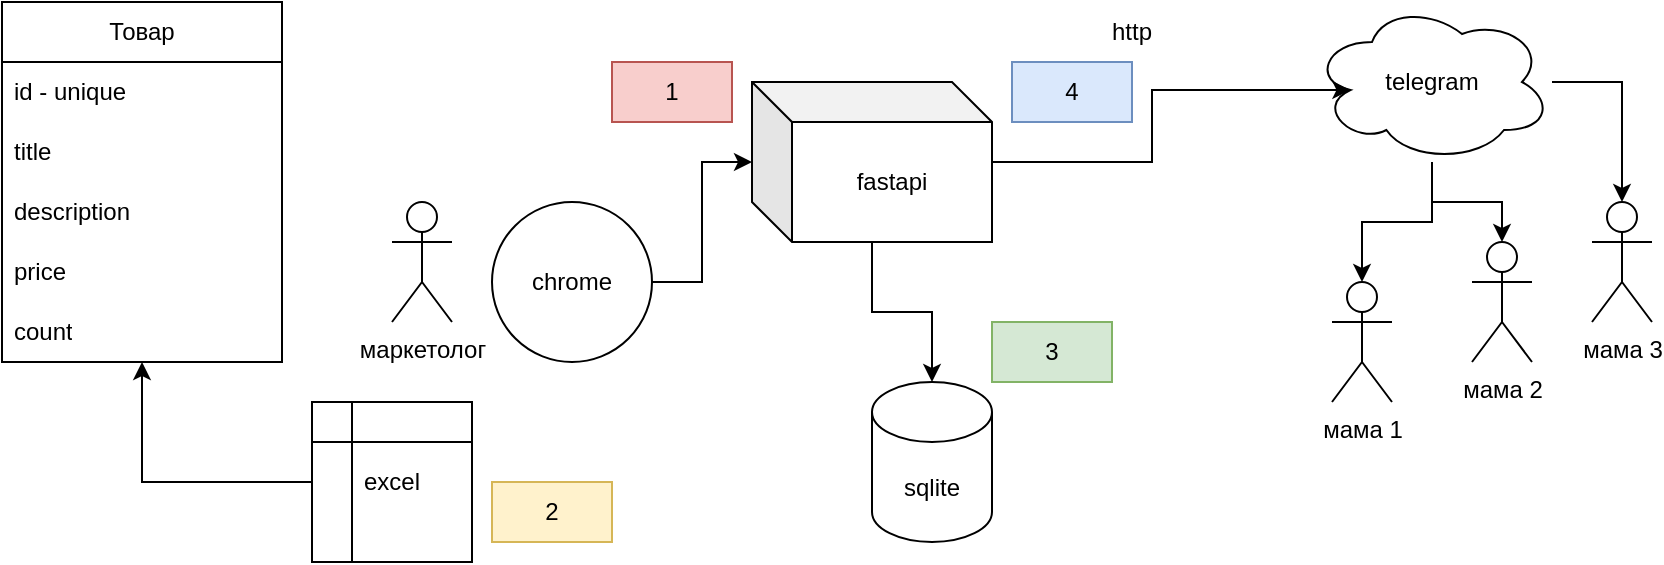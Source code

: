 <mxfile version="22.1.7" type="device">
  <diagram name="Page-1" id="ErTbKcqKZ2xhiDjPjbhf">
    <mxGraphModel dx="625" dy="345" grid="1" gridSize="10" guides="1" tooltips="1" connect="1" arrows="1" fold="1" page="1" pageScale="1" pageWidth="850" pageHeight="1100" math="0" shadow="0">
      <root>
        <mxCell id="0" />
        <mxCell id="1" parent="0" />
        <mxCell id="ws02KM892tS8xXt20fse-1" value="маркетолог" style="shape=umlActor;verticalLabelPosition=bottom;verticalAlign=top;html=1;outlineConnect=0;" vertex="1" parent="1">
          <mxGeometry x="220" y="180" width="30" height="60" as="geometry" />
        </mxCell>
        <mxCell id="ws02KM892tS8xXt20fse-13" style="edgeStyle=orthogonalEdgeStyle;rounded=0;orthogonalLoop=1;jettySize=auto;html=1;" edge="1" parent="1" source="ws02KM892tS8xXt20fse-2" target="ws02KM892tS8xXt20fse-7">
          <mxGeometry relative="1" as="geometry" />
        </mxCell>
        <mxCell id="ws02KM892tS8xXt20fse-2" value="excel" style="shape=internalStorage;whiteSpace=wrap;html=1;backgroundOutline=1;" vertex="1" parent="1">
          <mxGeometry x="180" y="280" width="80" height="80" as="geometry" />
        </mxCell>
        <mxCell id="ws02KM892tS8xXt20fse-7" value="Товар" style="swimlane;fontStyle=0;childLayout=stackLayout;horizontal=1;startSize=30;horizontalStack=0;resizeParent=1;resizeParentMax=0;resizeLast=0;collapsible=1;marginBottom=0;whiteSpace=wrap;html=1;" vertex="1" parent="1">
          <mxGeometry x="25" y="80" width="140" height="180" as="geometry" />
        </mxCell>
        <mxCell id="ws02KM892tS8xXt20fse-8" value="id - unique" style="text;strokeColor=none;fillColor=none;align=left;verticalAlign=middle;spacingLeft=4;spacingRight=4;overflow=hidden;points=[[0,0.5],[1,0.5]];portConstraint=eastwest;rotatable=0;whiteSpace=wrap;html=1;" vertex="1" parent="ws02KM892tS8xXt20fse-7">
          <mxGeometry y="30" width="140" height="30" as="geometry" />
        </mxCell>
        <mxCell id="ws02KM892tS8xXt20fse-9" value="title" style="text;strokeColor=none;fillColor=none;align=left;verticalAlign=middle;spacingLeft=4;spacingRight=4;overflow=hidden;points=[[0,0.5],[1,0.5]];portConstraint=eastwest;rotatable=0;whiteSpace=wrap;html=1;" vertex="1" parent="ws02KM892tS8xXt20fse-7">
          <mxGeometry y="60" width="140" height="30" as="geometry" />
        </mxCell>
        <mxCell id="ws02KM892tS8xXt20fse-10" value="description" style="text;strokeColor=none;fillColor=none;align=left;verticalAlign=middle;spacingLeft=4;spacingRight=4;overflow=hidden;points=[[0,0.5],[1,0.5]];portConstraint=eastwest;rotatable=0;whiteSpace=wrap;html=1;" vertex="1" parent="ws02KM892tS8xXt20fse-7">
          <mxGeometry y="90" width="140" height="30" as="geometry" />
        </mxCell>
        <mxCell id="ws02KM892tS8xXt20fse-11" value="price" style="text;strokeColor=none;fillColor=none;align=left;verticalAlign=middle;spacingLeft=4;spacingRight=4;overflow=hidden;points=[[0,0.5],[1,0.5]];portConstraint=eastwest;rotatable=0;whiteSpace=wrap;html=1;" vertex="1" parent="ws02KM892tS8xXt20fse-7">
          <mxGeometry y="120" width="140" height="30" as="geometry" />
        </mxCell>
        <mxCell id="ws02KM892tS8xXt20fse-12" value="count" style="text;strokeColor=none;fillColor=none;align=left;verticalAlign=middle;spacingLeft=4;spacingRight=4;overflow=hidden;points=[[0,0.5],[1,0.5]];portConstraint=eastwest;rotatable=0;whiteSpace=wrap;html=1;" vertex="1" parent="ws02KM892tS8xXt20fse-7">
          <mxGeometry y="150" width="140" height="30" as="geometry" />
        </mxCell>
        <mxCell id="ws02KM892tS8xXt20fse-17" style="edgeStyle=orthogonalEdgeStyle;rounded=0;orthogonalLoop=1;jettySize=auto;html=1;" edge="1" parent="1" source="ws02KM892tS8xXt20fse-14" target="ws02KM892tS8xXt20fse-16">
          <mxGeometry relative="1" as="geometry" />
        </mxCell>
        <mxCell id="ws02KM892tS8xXt20fse-14" value="chrome" style="ellipse;whiteSpace=wrap;html=1;aspect=fixed;" vertex="1" parent="1">
          <mxGeometry x="270" y="180" width="80" height="80" as="geometry" />
        </mxCell>
        <mxCell id="ws02KM892tS8xXt20fse-15" value="sqlite" style="shape=cylinder3;whiteSpace=wrap;html=1;boundedLbl=1;backgroundOutline=1;size=15;" vertex="1" parent="1">
          <mxGeometry x="460" y="270" width="60" height="80" as="geometry" />
        </mxCell>
        <mxCell id="ws02KM892tS8xXt20fse-18" style="edgeStyle=orthogonalEdgeStyle;rounded=0;orthogonalLoop=1;jettySize=auto;html=1;" edge="1" parent="1" source="ws02KM892tS8xXt20fse-16" target="ws02KM892tS8xXt20fse-15">
          <mxGeometry relative="1" as="geometry" />
        </mxCell>
        <mxCell id="ws02KM892tS8xXt20fse-16" value="fastapi" style="shape=cube;whiteSpace=wrap;html=1;boundedLbl=1;backgroundOutline=1;darkOpacity=0.05;darkOpacity2=0.1;" vertex="1" parent="1">
          <mxGeometry x="400" y="120" width="120" height="80" as="geometry" />
        </mxCell>
        <mxCell id="ws02KM892tS8xXt20fse-26" style="edgeStyle=orthogonalEdgeStyle;rounded=0;orthogonalLoop=1;jettySize=auto;html=1;" edge="1" parent="1" source="ws02KM892tS8xXt20fse-19" target="ws02KM892tS8xXt20fse-21">
          <mxGeometry relative="1" as="geometry" />
        </mxCell>
        <mxCell id="ws02KM892tS8xXt20fse-27" style="edgeStyle=orthogonalEdgeStyle;rounded=0;orthogonalLoop=1;jettySize=auto;html=1;" edge="1" parent="1" source="ws02KM892tS8xXt20fse-19" target="ws02KM892tS8xXt20fse-22">
          <mxGeometry relative="1" as="geometry" />
        </mxCell>
        <mxCell id="ws02KM892tS8xXt20fse-28" style="edgeStyle=orthogonalEdgeStyle;rounded=0;orthogonalLoop=1;jettySize=auto;html=1;" edge="1" parent="1" source="ws02KM892tS8xXt20fse-19" target="ws02KM892tS8xXt20fse-23">
          <mxGeometry relative="1" as="geometry" />
        </mxCell>
        <mxCell id="ws02KM892tS8xXt20fse-19" value="telegram" style="ellipse;shape=cloud;whiteSpace=wrap;html=1;" vertex="1" parent="1">
          <mxGeometry x="680" y="80" width="120" height="80" as="geometry" />
        </mxCell>
        <mxCell id="ws02KM892tS8xXt20fse-20" style="edgeStyle=orthogonalEdgeStyle;rounded=0;orthogonalLoop=1;jettySize=auto;html=1;entryX=0.16;entryY=0.55;entryDx=0;entryDy=0;entryPerimeter=0;" edge="1" parent="1" source="ws02KM892tS8xXt20fse-16" target="ws02KM892tS8xXt20fse-19">
          <mxGeometry relative="1" as="geometry" />
        </mxCell>
        <mxCell id="ws02KM892tS8xXt20fse-21" value="мама 1" style="shape=umlActor;verticalLabelPosition=bottom;verticalAlign=top;html=1;outlineConnect=0;" vertex="1" parent="1">
          <mxGeometry x="690" y="220" width="30" height="60" as="geometry" />
        </mxCell>
        <mxCell id="ws02KM892tS8xXt20fse-22" value="мама 2" style="shape=umlActor;verticalLabelPosition=bottom;verticalAlign=top;html=1;outlineConnect=0;" vertex="1" parent="1">
          <mxGeometry x="760" y="200" width="30" height="60" as="geometry" />
        </mxCell>
        <mxCell id="ws02KM892tS8xXt20fse-23" value="мама 3" style="shape=umlActor;verticalLabelPosition=bottom;verticalAlign=top;html=1;outlineConnect=0;" vertex="1" parent="1">
          <mxGeometry x="820" y="180" width="30" height="60" as="geometry" />
        </mxCell>
        <mxCell id="ws02KM892tS8xXt20fse-29" value="http" style="text;html=1;strokeColor=none;fillColor=none;align=center;verticalAlign=middle;whiteSpace=wrap;rounded=0;" vertex="1" parent="1">
          <mxGeometry x="560" y="80" width="60" height="30" as="geometry" />
        </mxCell>
        <mxCell id="ws02KM892tS8xXt20fse-30" value="1" style="text;html=1;strokeColor=#b85450;fillColor=#f8cecc;align=center;verticalAlign=middle;whiteSpace=wrap;rounded=0;" vertex="1" parent="1">
          <mxGeometry x="330" y="110" width="60" height="30" as="geometry" />
        </mxCell>
        <mxCell id="ws02KM892tS8xXt20fse-31" value="2" style="text;html=1;strokeColor=#d6b656;fillColor=#fff2cc;align=center;verticalAlign=middle;whiteSpace=wrap;rounded=0;" vertex="1" parent="1">
          <mxGeometry x="270" y="320" width="60" height="30" as="geometry" />
        </mxCell>
        <mxCell id="ws02KM892tS8xXt20fse-32" value="3" style="text;html=1;strokeColor=#82b366;fillColor=#d5e8d4;align=center;verticalAlign=middle;whiteSpace=wrap;rounded=0;" vertex="1" parent="1">
          <mxGeometry x="520" y="240" width="60" height="30" as="geometry" />
        </mxCell>
        <mxCell id="ws02KM892tS8xXt20fse-33" value="4" style="text;html=1;strokeColor=#6c8ebf;fillColor=#dae8fc;align=center;verticalAlign=middle;whiteSpace=wrap;rounded=0;" vertex="1" parent="1">
          <mxGeometry x="530" y="110" width="60" height="30" as="geometry" />
        </mxCell>
      </root>
    </mxGraphModel>
  </diagram>
</mxfile>
